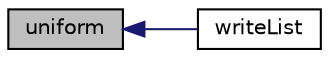 digraph "uniform"
{
  bgcolor="transparent";
  edge [fontname="Helvetica",fontsize="10",labelfontname="Helvetica",labelfontsize="10"];
  node [fontname="Helvetica",fontsize="10",shape=record];
  rankdir="LR";
  Node1 [label="uniform",height=0.2,width=0.4,color="black", fillcolor="grey75", style="filled" fontcolor="black"];
  Node1 -> Node2 [dir="back",color="midnightblue",fontsize="10",style="solid",fontname="Helvetica"];
  Node2 [label="writeList",height=0.2,width=0.4,color="black",URL="$classFoam_1_1IndirectListBase.html#abed2d1c33121b8d932b8241a1068091c",tooltip="Write List, with line-breaks in ASCII when length exceeds shortLen. "];
}
